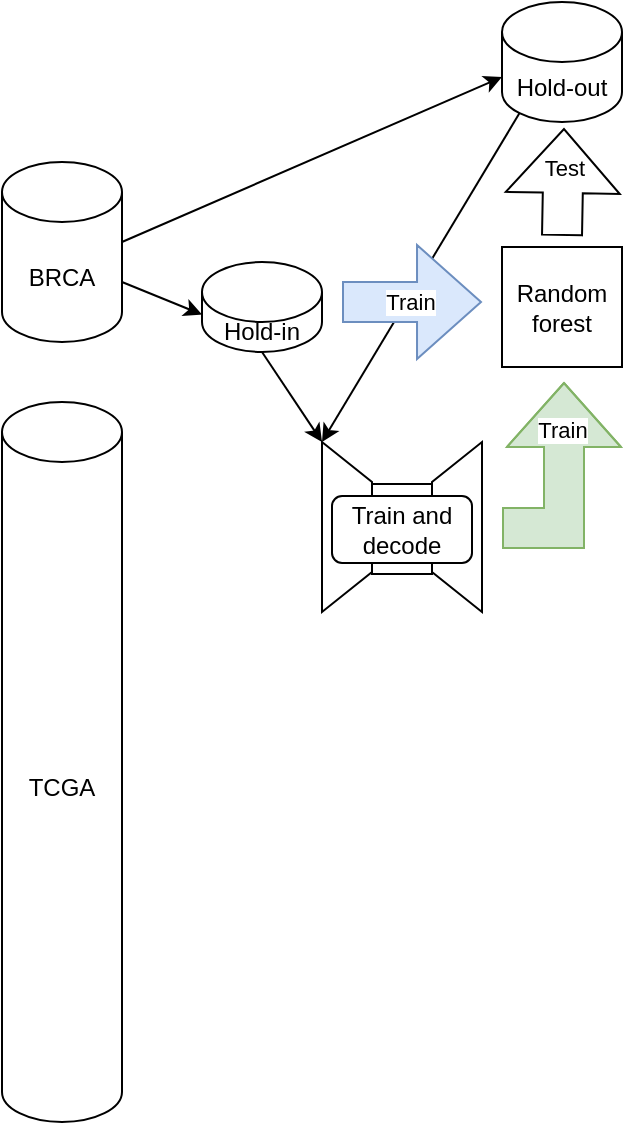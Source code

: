 <mxfile version="20.6.2" type="device"><diagram id="uCA-NYn-XnXWemaJJAZq" name="Page-1"><mxGraphModel dx="631" dy="583" grid="1" gridSize="10" guides="1" tooltips="1" connect="1" arrows="1" fold="1" page="1" pageScale="1" pageWidth="850" pageHeight="1100" math="0" shadow="0"><root><mxCell id="0"/><mxCell id="1" parent="0"/><mxCell id="pUVmnnVewVNBTEeVT21n-1" value="BRCA" style="shape=cylinder3;whiteSpace=wrap;html=1;boundedLbl=1;backgroundOutline=1;size=15;" parent="1" vertex="1"><mxGeometry x="20" y="90" width="60" height="90" as="geometry"/></mxCell><mxCell id="pUVmnnVewVNBTEeVT21n-2" value="TCGA" style="shape=cylinder3;whiteSpace=wrap;html=1;boundedLbl=1;backgroundOutline=1;size=15;" parent="1" vertex="1"><mxGeometry x="20" y="210" width="60" height="360" as="geometry"/></mxCell><mxCell id="pUVmnnVewVNBTEeVT21n-3" value="Hold-out" style="shape=cylinder3;whiteSpace=wrap;html=1;boundedLbl=1;backgroundOutline=1;size=15;" parent="1" vertex="1"><mxGeometry x="270" y="10" width="60" height="60" as="geometry"/></mxCell><mxCell id="pUVmnnVewVNBTEeVT21n-4" value="Hold-in" style="shape=cylinder3;whiteSpace=wrap;html=1;boundedLbl=1;backgroundOutline=1;size=15;" parent="1" vertex="1"><mxGeometry x="120" y="140" width="60" height="45" as="geometry"/></mxCell><mxCell id="pUVmnnVewVNBTEeVT21n-42" value="" style="endArrow=classic;html=1;rounded=0;exitX=1;exitY=0;exitDx=0;exitDy=60;exitPerimeter=0;entryX=0;entryY=0;entryDx=0;entryDy=26.25;entryPerimeter=0;" parent="1" source="pUVmnnVewVNBTEeVT21n-1" target="pUVmnnVewVNBTEeVT21n-4" edge="1"><mxGeometry width="50" height="50" relative="1" as="geometry"><mxPoint x="410" y="330" as="sourcePoint"/><mxPoint x="460" y="280" as="targetPoint"/></mxGeometry></mxCell><mxCell id="pUVmnnVewVNBTEeVT21n-43" value="" style="endArrow=classic;html=1;rounded=0;exitX=1;exitY=0;exitDx=0;exitDy=60;exitPerimeter=0;entryX=0;entryY=0;entryDx=0;entryDy=37.5;entryPerimeter=0;" parent="1" target="pUVmnnVewVNBTEeVT21n-3" edge="1"><mxGeometry width="50" height="50" relative="1" as="geometry"><mxPoint x="80" y="130" as="sourcePoint"/><mxPoint x="120" y="146.25" as="targetPoint"/></mxGeometry></mxCell><mxCell id="pUVmnnVewVNBTEeVT21n-45" value="Random forest" style="rounded=0;whiteSpace=wrap;html=1;" parent="1" vertex="1"><mxGeometry x="270" y="132.5" width="60" height="60" as="geometry"/></mxCell><mxCell id="pUVmnnVewVNBTEeVT21n-48" value="" style="shape=flexArrow;endArrow=classic;html=1;rounded=0;endWidth=36;endSize=10.33;width=20;" parent="1" edge="1"><mxGeometry width="50" height="50" relative="1" as="geometry"><mxPoint x="300" y="127" as="sourcePoint"/><mxPoint x="301" y="73" as="targetPoint"/></mxGeometry></mxCell><mxCell id="pUVmnnVewVNBTEeVT21n-49" value="Test" style="edgeLabel;html=1;align=center;verticalAlign=middle;resizable=0;points=[];" parent="pUVmnnVewVNBTEeVT21n-48" vertex="1" connectable="0"><mxGeometry x="-0.33" y="3" relative="1" as="geometry"><mxPoint x="3" y="-16" as="offset"/></mxGeometry></mxCell><mxCell id="g5AsPfwk-Z0h1uQ73BBq-1" value="" style="endArrow=classic;html=1;rounded=0;exitX=0.5;exitY=1;exitDx=0;exitDy=0;exitPerimeter=0;" edge="1" parent="1" source="pUVmnnVewVNBTEeVT21n-4"><mxGeometry width="50" height="50" relative="1" as="geometry"><mxPoint x="400" y="330" as="sourcePoint"/><mxPoint x="180" y="230" as="targetPoint"/></mxGeometry></mxCell><mxCell id="g5AsPfwk-Z0h1uQ73BBq-8" value="" style="group" vertex="1" connectable="0" parent="1"><mxGeometry x="180" y="230" width="110" height="66" as="geometry"/></mxCell><mxCell id="g5AsPfwk-Z0h1uQ73BBq-9" value="" style="group" vertex="1" connectable="0" parent="g5AsPfwk-Z0h1uQ73BBq-8"><mxGeometry width="110" height="64" as="geometry"/></mxCell><mxCell id="g5AsPfwk-Z0h1uQ73BBq-10" value="" style="shape=trapezoid;perimeter=trapezoidPerimeter;whiteSpace=wrap;html=1;fixedSize=1;rotation=-90;" vertex="1" parent="g5AsPfwk-Z0h1uQ73BBq-9"><mxGeometry x="25" y="30" width="85" height="25" as="geometry"/></mxCell><mxCell id="g5AsPfwk-Z0h1uQ73BBq-11" value="" style="shape=trapezoid;perimeter=trapezoidPerimeter;whiteSpace=wrap;html=1;fixedSize=1;rotation=90;" vertex="1" parent="g5AsPfwk-Z0h1uQ73BBq-9"><mxGeometry x="-30" y="30" width="85" height="25" as="geometry"/></mxCell><mxCell id="g5AsPfwk-Z0h1uQ73BBq-12" value="" style="rounded=0;whiteSpace=wrap;html=1;" vertex="1" parent="g5AsPfwk-Z0h1uQ73BBq-8"><mxGeometry x="25" y="21" width="30" height="45" as="geometry"/></mxCell><mxCell id="g5AsPfwk-Z0h1uQ73BBq-13" value="Train and decode" style="rounded=1;whiteSpace=wrap;html=1;" vertex="1" parent="g5AsPfwk-Z0h1uQ73BBq-8"><mxGeometry x="5" y="27" width="70" height="33.5" as="geometry"/></mxCell><mxCell id="g5AsPfwk-Z0h1uQ73BBq-14" value="" style="shape=flexArrow;endArrow=classic;html=1;rounded=0;endWidth=36;endSize=10.33;width=20;fillColor=#d5e8d4;strokeColor=#82b366;" edge="1" parent="1"><mxGeometry width="50" height="50" relative="1" as="geometry"><mxPoint x="270" y="273" as="sourcePoint"/><mxPoint x="301" y="200" as="targetPoint"/><Array as="points"><mxPoint x="301" y="273"/></Array></mxGeometry></mxCell><mxCell id="g5AsPfwk-Z0h1uQ73BBq-15" value="Train" style="edgeLabel;html=1;align=center;verticalAlign=middle;resizable=0;points=[];" vertex="1" connectable="0" parent="g5AsPfwk-Z0h1uQ73BBq-14"><mxGeometry x="-0.33" y="3" relative="1" as="geometry"><mxPoint x="2" y="-45" as="offset"/></mxGeometry></mxCell><mxCell id="g5AsPfwk-Z0h1uQ73BBq-16" value="" style="endArrow=classic;html=1;rounded=0;exitX=0.145;exitY=1;exitDx=0;exitDy=-4.35;exitPerimeter=0;" edge="1" parent="1" source="pUVmnnVewVNBTEeVT21n-3"><mxGeometry width="50" height="50" relative="1" as="geometry"><mxPoint x="300" y="320" as="sourcePoint"/><mxPoint x="180" y="230" as="targetPoint"/></mxGeometry></mxCell><mxCell id="pUVmnnVewVNBTEeVT21n-46" value="" style="shape=flexArrow;endArrow=classic;html=1;rounded=0;endWidth=36;endSize=10.33;width=20;fillColor=#dae8fc;strokeColor=#6c8ebf;" parent="1" edge="1"><mxGeometry width="50" height="50" relative="1" as="geometry"><mxPoint x="190" y="160" as="sourcePoint"/><mxPoint x="260" y="160" as="targetPoint"/></mxGeometry></mxCell><mxCell id="pUVmnnVewVNBTEeVT21n-47" value="Train" style="edgeLabel;html=1;align=center;verticalAlign=middle;resizable=0;points=[];" parent="pUVmnnVewVNBTEeVT21n-46" vertex="1" connectable="0"><mxGeometry x="-0.33" y="3" relative="1" as="geometry"><mxPoint x="10" y="3" as="offset"/></mxGeometry></mxCell></root></mxGraphModel></diagram></mxfile>